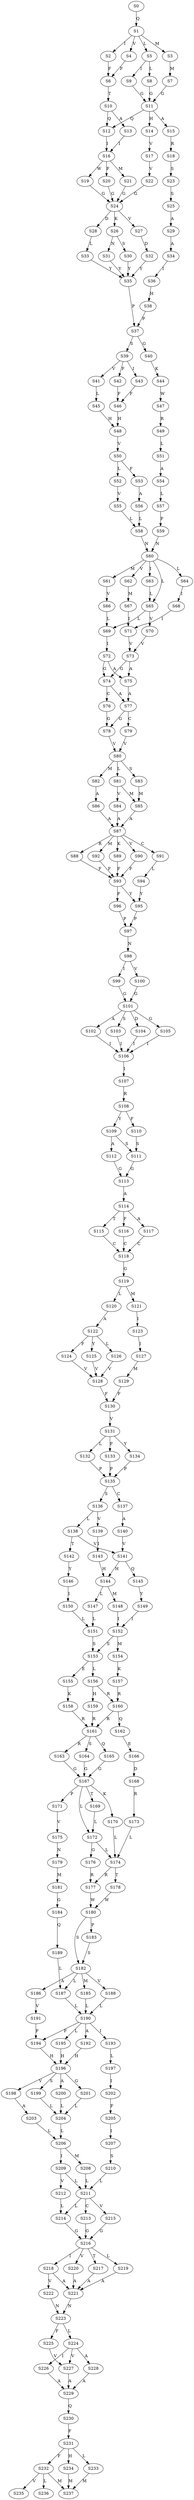 strict digraph  {
	S0 -> S1 [ label = Q ];
	S1 -> S2 [ label = I ];
	S1 -> S3 [ label = M ];
	S1 -> S4 [ label = V ];
	S1 -> S5 [ label = L ];
	S2 -> S6 [ label = F ];
	S3 -> S7 [ label = M ];
	S4 -> S6 [ label = F ];
	S5 -> S8 [ label = L ];
	S5 -> S9 [ label = I ];
	S6 -> S10 [ label = T ];
	S7 -> S11 [ label = G ];
	S8 -> S11 [ label = G ];
	S9 -> S11 [ label = G ];
	S10 -> S12 [ label = Q ];
	S10 -> S13 [ label = A ];
	S11 -> S12 [ label = Q ];
	S11 -> S14 [ label = H ];
	S11 -> S15 [ label = A ];
	S12 -> S16 [ label = I ];
	S13 -> S16 [ label = I ];
	S14 -> S17 [ label = V ];
	S15 -> S18 [ label = R ];
	S16 -> S19 [ label = W ];
	S16 -> S20 [ label = F ];
	S16 -> S21 [ label = M ];
	S17 -> S22 [ label = V ];
	S18 -> S23 [ label = S ];
	S19 -> S24 [ label = G ];
	S20 -> S24 [ label = G ];
	S21 -> S24 [ label = G ];
	S22 -> S24 [ label = G ];
	S23 -> S25 [ label = S ];
	S24 -> S26 [ label = K ];
	S24 -> S27 [ label = V ];
	S24 -> S28 [ label = D ];
	S25 -> S29 [ label = A ];
	S26 -> S30 [ label = S ];
	S26 -> S31 [ label = N ];
	S27 -> S32 [ label = D ];
	S28 -> S33 [ label = L ];
	S29 -> S34 [ label = A ];
	S30 -> S35 [ label = Y ];
	S31 -> S35 [ label = Y ];
	S32 -> S35 [ label = Y ];
	S33 -> S35 [ label = Y ];
	S34 -> S36 [ label = I ];
	S35 -> S37 [ label = P ];
	S36 -> S38 [ label = H ];
	S37 -> S39 [ label = S ];
	S37 -> S40 [ label = G ];
	S38 -> S37 [ label = P ];
	S39 -> S41 [ label = V ];
	S39 -> S42 [ label = F ];
	S39 -> S43 [ label = I ];
	S40 -> S44 [ label = K ];
	S41 -> S45 [ label = L ];
	S42 -> S46 [ label = F ];
	S43 -> S46 [ label = F ];
	S44 -> S47 [ label = W ];
	S45 -> S48 [ label = H ];
	S46 -> S48 [ label = H ];
	S47 -> S49 [ label = R ];
	S48 -> S50 [ label = V ];
	S49 -> S51 [ label = L ];
	S50 -> S52 [ label = L ];
	S50 -> S53 [ label = F ];
	S51 -> S54 [ label = A ];
	S52 -> S55 [ label = V ];
	S53 -> S56 [ label = A ];
	S54 -> S57 [ label = L ];
	S55 -> S58 [ label = L ];
	S56 -> S58 [ label = L ];
	S57 -> S59 [ label = F ];
	S58 -> S60 [ label = N ];
	S59 -> S60 [ label = N ];
	S60 -> S61 [ label = M ];
	S60 -> S62 [ label = V ];
	S60 -> S63 [ label = I ];
	S60 -> S64 [ label = L ];
	S60 -> S65 [ label = L ];
	S61 -> S66 [ label = V ];
	S62 -> S67 [ label = M ];
	S63 -> S65 [ label = L ];
	S64 -> S68 [ label = I ];
	S65 -> S69 [ label = L ];
	S65 -> S70 [ label = V ];
	S66 -> S69 [ label = L ];
	S67 -> S71 [ label = I ];
	S68 -> S71 [ label = I ];
	S69 -> S72 [ label = I ];
	S70 -> S73 [ label = V ];
	S71 -> S73 [ label = V ];
	S72 -> S74 [ label = G ];
	S72 -> S75 [ label = A ];
	S73 -> S75 [ label = A ];
	S73 -> S74 [ label = G ];
	S74 -> S76 [ label = C ];
	S74 -> S77 [ label = A ];
	S75 -> S77 [ label = A ];
	S76 -> S78 [ label = G ];
	S77 -> S78 [ label = G ];
	S77 -> S79 [ label = C ];
	S78 -> S80 [ label = V ];
	S79 -> S80 [ label = V ];
	S80 -> S81 [ label = L ];
	S80 -> S82 [ label = M ];
	S80 -> S83 [ label = S ];
	S81 -> S84 [ label = V ];
	S81 -> S85 [ label = M ];
	S82 -> S86 [ label = A ];
	S83 -> S85 [ label = M ];
	S84 -> S87 [ label = A ];
	S85 -> S87 [ label = A ];
	S86 -> S87 [ label = A ];
	S87 -> S88 [ label = R ];
	S87 -> S89 [ label = K ];
	S87 -> S90 [ label = V ];
	S87 -> S91 [ label = C ];
	S87 -> S92 [ label = M ];
	S88 -> S93 [ label = F ];
	S89 -> S93 [ label = F ];
	S90 -> S93 [ label = F ];
	S91 -> S94 [ label = L ];
	S92 -> S93 [ label = F ];
	S93 -> S95 [ label = Y ];
	S93 -> S96 [ label = F ];
	S94 -> S95 [ label = Y ];
	S95 -> S97 [ label = P ];
	S96 -> S97 [ label = P ];
	S97 -> S98 [ label = N ];
	S98 -> S99 [ label = I ];
	S98 -> S100 [ label = V ];
	S99 -> S101 [ label = G ];
	S100 -> S101 [ label = G ];
	S101 -> S102 [ label = A ];
	S101 -> S103 [ label = S ];
	S101 -> S104 [ label = D ];
	S101 -> S105 [ label = G ];
	S102 -> S106 [ label = I ];
	S103 -> S106 [ label = I ];
	S104 -> S106 [ label = I ];
	S105 -> S106 [ label = I ];
	S106 -> S107 [ label = I ];
	S107 -> S108 [ label = R ];
	S108 -> S109 [ label = Y ];
	S108 -> S110 [ label = F ];
	S109 -> S111 [ label = S ];
	S109 -> S112 [ label = A ];
	S110 -> S111 [ label = S ];
	S111 -> S113 [ label = G ];
	S112 -> S113 [ label = G ];
	S113 -> S114 [ label = A ];
	S114 -> S115 [ label = T ];
	S114 -> S116 [ label = F ];
	S114 -> S117 [ label = A ];
	S115 -> S118 [ label = C ];
	S116 -> S118 [ label = C ];
	S117 -> S118 [ label = C ];
	S118 -> S119 [ label = G ];
	S119 -> S120 [ label = L ];
	S119 -> S121 [ label = M ];
	S120 -> S122 [ label = A ];
	S121 -> S123 [ label = I ];
	S122 -> S124 [ label = F ];
	S122 -> S125 [ label = Y ];
	S122 -> S126 [ label = L ];
	S123 -> S127 [ label = I ];
	S124 -> S128 [ label = V ];
	S125 -> S128 [ label = V ];
	S126 -> S128 [ label = V ];
	S127 -> S129 [ label = M ];
	S128 -> S130 [ label = F ];
	S129 -> S130 [ label = F ];
	S130 -> S131 [ label = V ];
	S131 -> S132 [ label = L ];
	S131 -> S133 [ label = F ];
	S131 -> S134 [ label = Y ];
	S132 -> S135 [ label = P ];
	S133 -> S135 [ label = P ];
	S134 -> S135 [ label = P ];
	S135 -> S136 [ label = S ];
	S135 -> S137 [ label = C ];
	S136 -> S138 [ label = L ];
	S136 -> S139 [ label = V ];
	S137 -> S140 [ label = A ];
	S138 -> S141 [ label = V ];
	S138 -> S142 [ label = T ];
	S139 -> S143 [ label = I ];
	S140 -> S141 [ label = V ];
	S141 -> S144 [ label = H ];
	S141 -> S145 [ label = Q ];
	S142 -> S146 [ label = Y ];
	S143 -> S144 [ label = H ];
	S144 -> S147 [ label = L ];
	S144 -> S148 [ label = M ];
	S145 -> S149 [ label = Y ];
	S146 -> S150 [ label = I ];
	S147 -> S151 [ label = L ];
	S148 -> S152 [ label = I ];
	S149 -> S152 [ label = I ];
	S150 -> S151 [ label = L ];
	S151 -> S153 [ label = S ];
	S152 -> S153 [ label = S ];
	S152 -> S154 [ label = M ];
	S153 -> S155 [ label = E ];
	S153 -> S156 [ label = L ];
	S154 -> S157 [ label = K ];
	S155 -> S158 [ label = K ];
	S156 -> S159 [ label = H ];
	S156 -> S160 [ label = R ];
	S157 -> S160 [ label = R ];
	S158 -> S161 [ label = R ];
	S159 -> S161 [ label = R ];
	S160 -> S161 [ label = R ];
	S160 -> S162 [ label = Q ];
	S161 -> S163 [ label = R ];
	S161 -> S164 [ label = S ];
	S161 -> S165 [ label = Q ];
	S162 -> S166 [ label = E ];
	S163 -> S167 [ label = G ];
	S164 -> S167 [ label = G ];
	S165 -> S167 [ label = G ];
	S166 -> S168 [ label = D ];
	S167 -> S169 [ label = T ];
	S167 -> S170 [ label = K ];
	S167 -> S171 [ label = P ];
	S167 -> S172 [ label = L ];
	S168 -> S173 [ label = R ];
	S169 -> S172 [ label = L ];
	S170 -> S174 [ label = L ];
	S171 -> S175 [ label = V ];
	S172 -> S176 [ label = G ];
	S172 -> S174 [ label = L ];
	S173 -> S174 [ label = L ];
	S174 -> S177 [ label = R ];
	S174 -> S178 [ label = T ];
	S175 -> S179 [ label = N ];
	S176 -> S177 [ label = R ];
	S177 -> S180 [ label = W ];
	S178 -> S180 [ label = W ];
	S179 -> S181 [ label = M ];
	S180 -> S182 [ label = S ];
	S180 -> S183 [ label = P ];
	S181 -> S184 [ label = G ];
	S182 -> S185 [ label = M ];
	S182 -> S186 [ label = A ];
	S182 -> S187 [ label = L ];
	S182 -> S188 [ label = V ];
	S183 -> S182 [ label = S ];
	S184 -> S189 [ label = Q ];
	S185 -> S190 [ label = L ];
	S186 -> S191 [ label = V ];
	S187 -> S190 [ label = L ];
	S188 -> S190 [ label = L ];
	S189 -> S187 [ label = L ];
	S190 -> S192 [ label = A ];
	S190 -> S193 [ label = I ];
	S190 -> S194 [ label = F ];
	S190 -> S195 [ label = L ];
	S191 -> S194 [ label = F ];
	S192 -> S196 [ label = H ];
	S193 -> S197 [ label = L ];
	S194 -> S196 [ label = H ];
	S195 -> S196 [ label = H ];
	S196 -> S198 [ label = V ];
	S196 -> S199 [ label = S ];
	S196 -> S200 [ label = A ];
	S196 -> S201 [ label = G ];
	S197 -> S202 [ label = I ];
	S198 -> S203 [ label = A ];
	S199 -> S204 [ label = L ];
	S200 -> S204 [ label = L ];
	S201 -> S204 [ label = L ];
	S202 -> S205 [ label = F ];
	S203 -> S206 [ label = L ];
	S204 -> S206 [ label = L ];
	S205 -> S207 [ label = I ];
	S206 -> S208 [ label = M ];
	S206 -> S209 [ label = I ];
	S207 -> S210 [ label = S ];
	S208 -> S211 [ label = L ];
	S209 -> S211 [ label = L ];
	S209 -> S212 [ label = V ];
	S210 -> S211 [ label = L ];
	S211 -> S213 [ label = C ];
	S211 -> S214 [ label = L ];
	S211 -> S215 [ label = V ];
	S212 -> S214 [ label = L ];
	S213 -> S216 [ label = G ];
	S214 -> S216 [ label = G ];
	S215 -> S216 [ label = G ];
	S216 -> S217 [ label = T ];
	S216 -> S218 [ label = I ];
	S216 -> S219 [ label = L ];
	S216 -> S220 [ label = V ];
	S217 -> S221 [ label = A ];
	S218 -> S221 [ label = A ];
	S218 -> S222 [ label = V ];
	S219 -> S221 [ label = A ];
	S220 -> S221 [ label = A ];
	S221 -> S223 [ label = N ];
	S222 -> S223 [ label = N ];
	S223 -> S224 [ label = L ];
	S223 -> S225 [ label = F ];
	S224 -> S226 [ label = I ];
	S224 -> S227 [ label = V ];
	S224 -> S228 [ label = A ];
	S225 -> S227 [ label = V ];
	S226 -> S229 [ label = A ];
	S227 -> S229 [ label = A ];
	S228 -> S229 [ label = A ];
	S229 -> S230 [ label = Q ];
	S230 -> S231 [ label = F ];
	S231 -> S232 [ label = F ];
	S231 -> S233 [ label = L ];
	S231 -> S234 [ label = H ];
	S232 -> S235 [ label = V ];
	S232 -> S236 [ label = L ];
	S232 -> S237 [ label = M ];
	S233 -> S237 [ label = M ];
	S234 -> S237 [ label = M ];
}
